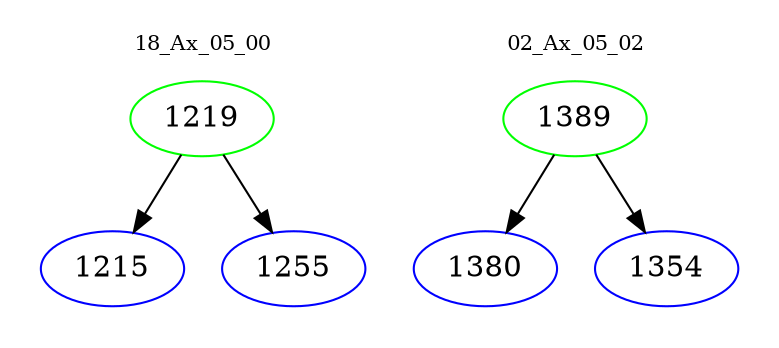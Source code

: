 digraph{
subgraph cluster_0 {
color = white
label = "18_Ax_05_00";
fontsize=10;
T0_1219 [label="1219", color="green"]
T0_1219 -> T0_1215 [color="black"]
T0_1215 [label="1215", color="blue"]
T0_1219 -> T0_1255 [color="black"]
T0_1255 [label="1255", color="blue"]
}
subgraph cluster_1 {
color = white
label = "02_Ax_05_02";
fontsize=10;
T1_1389 [label="1389", color="green"]
T1_1389 -> T1_1380 [color="black"]
T1_1380 [label="1380", color="blue"]
T1_1389 -> T1_1354 [color="black"]
T1_1354 [label="1354", color="blue"]
}
}
